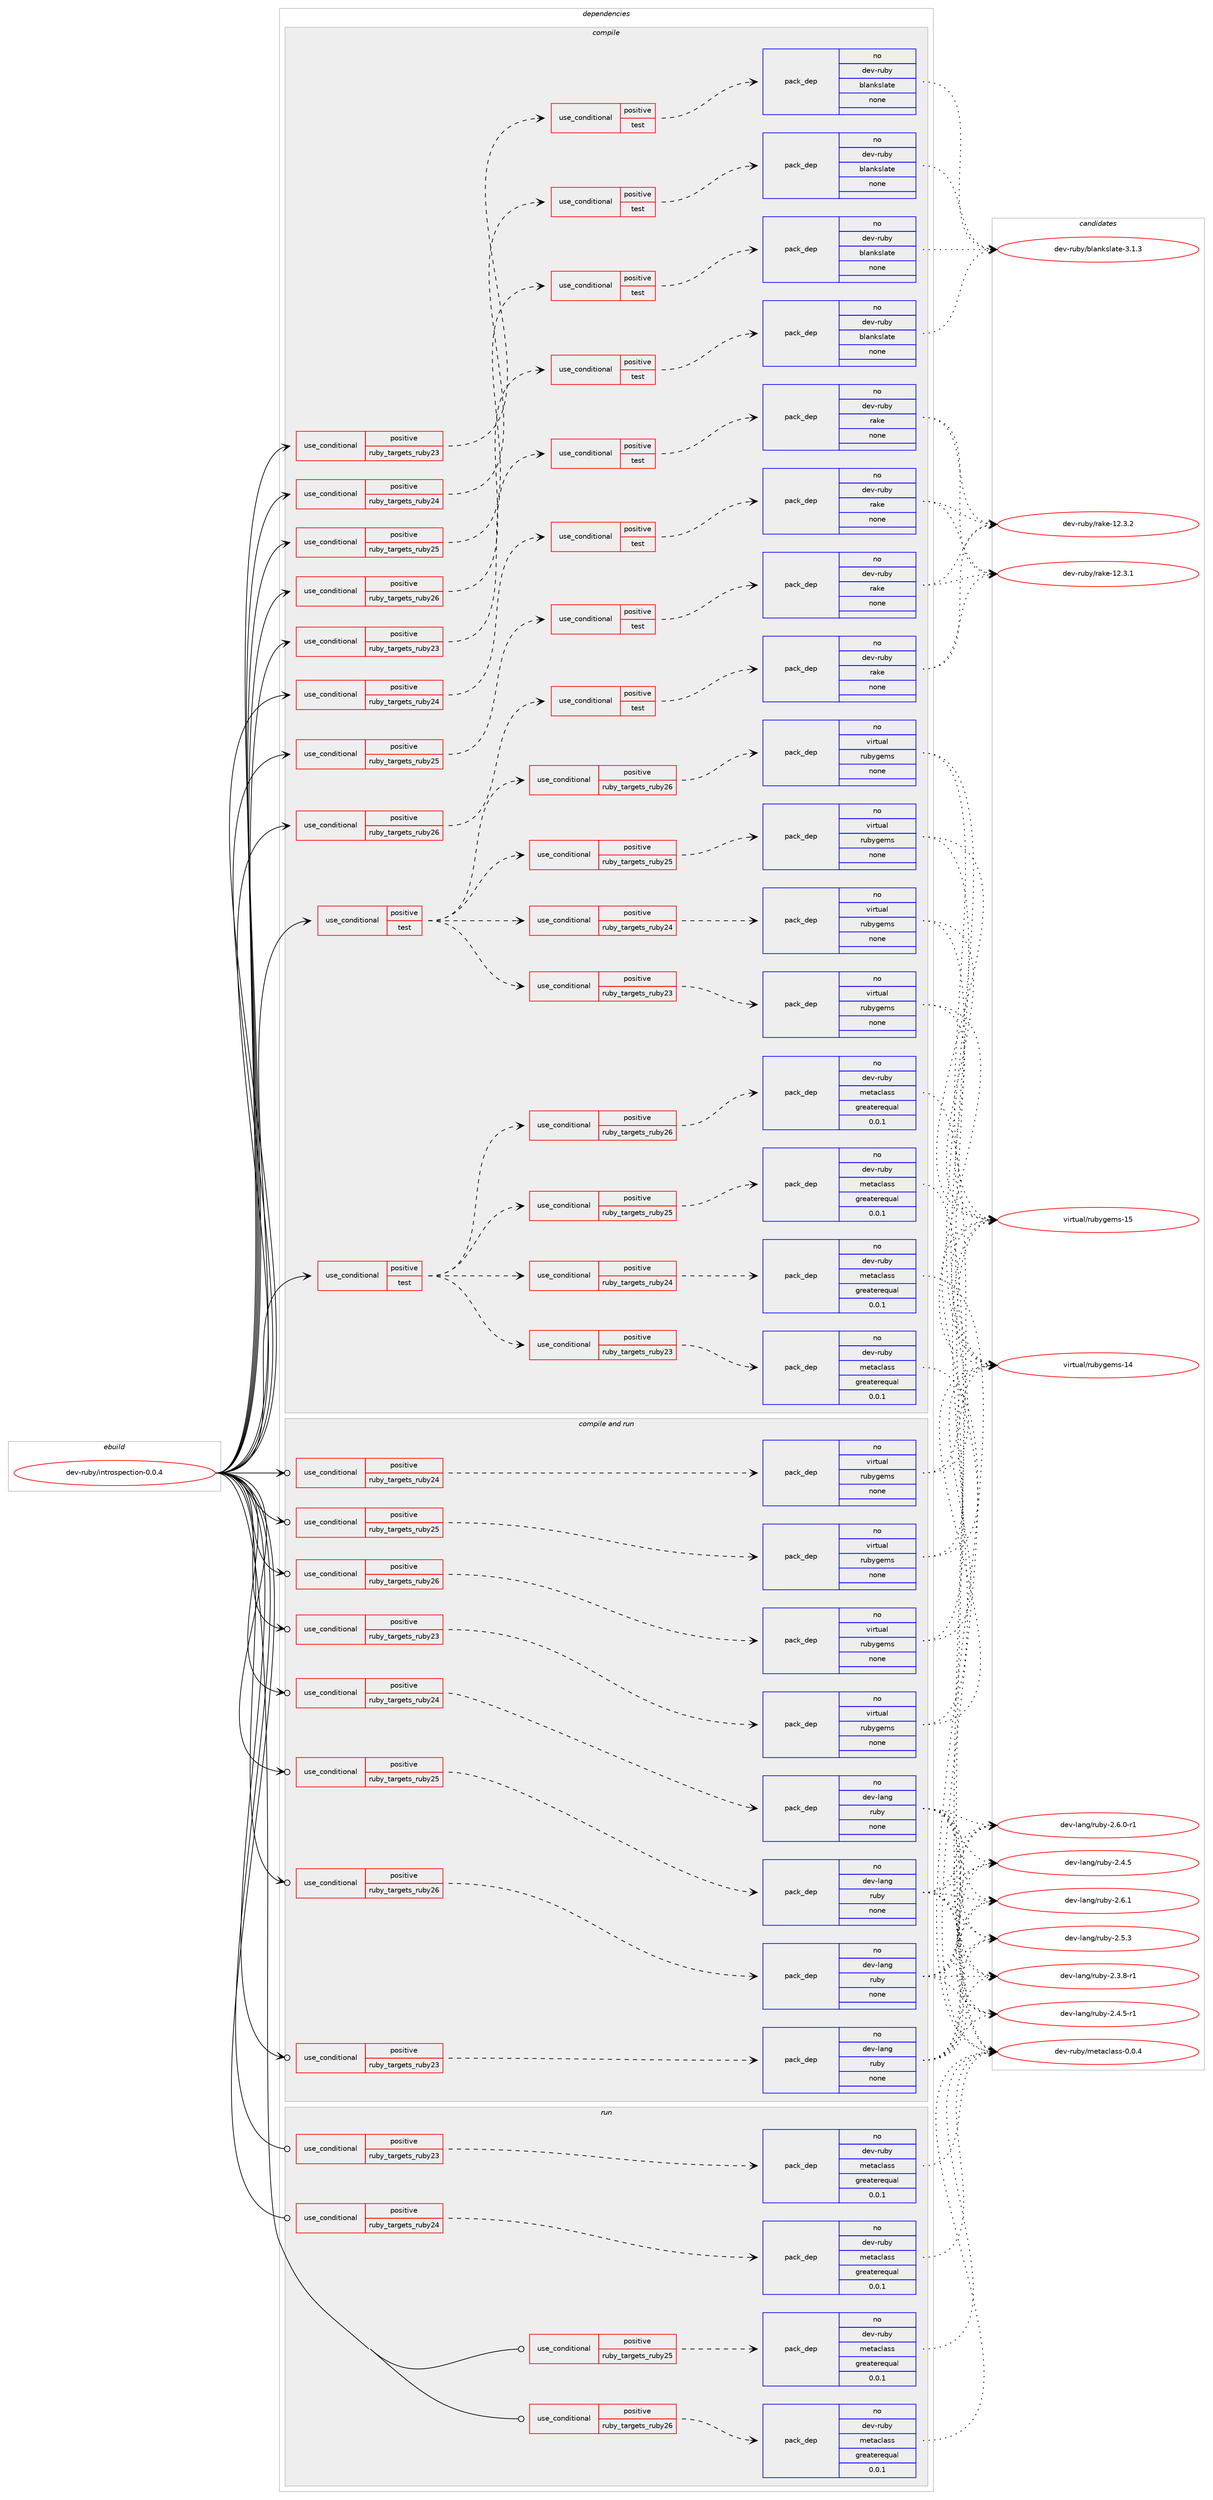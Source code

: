 digraph prolog {

# *************
# Graph options
# *************

newrank=true;
concentrate=true;
compound=true;
graph [rankdir=LR,fontname=Helvetica,fontsize=10,ranksep=1.5];#, ranksep=2.5, nodesep=0.2];
edge  [arrowhead=vee];
node  [fontname=Helvetica,fontsize=10];

# **********
# The ebuild
# **********

subgraph cluster_leftcol {
color=gray;
rank=same;
label=<<i>ebuild</i>>;
id [label="dev-ruby/introspection-0.0.4", color=red, width=4, href="../dev-ruby/introspection-0.0.4.svg"];
}

# ****************
# The dependencies
# ****************

subgraph cluster_midcol {
color=gray;
label=<<i>dependencies</i>>;
subgraph cluster_compile {
fillcolor="#eeeeee";
style=filled;
label=<<i>compile</i>>;
subgraph cond403114 {
dependency1499716 [label=<<TABLE BORDER="0" CELLBORDER="1" CELLSPACING="0" CELLPADDING="4"><TR><TD ROWSPAN="3" CELLPADDING="10">use_conditional</TD></TR><TR><TD>positive</TD></TR><TR><TD>ruby_targets_ruby23</TD></TR></TABLE>>, shape=none, color=red];
subgraph cond403115 {
dependency1499717 [label=<<TABLE BORDER="0" CELLBORDER="1" CELLSPACING="0" CELLPADDING="4"><TR><TD ROWSPAN="3" CELLPADDING="10">use_conditional</TD></TR><TR><TD>positive</TD></TR><TR><TD>test</TD></TR></TABLE>>, shape=none, color=red];
subgraph pack1073151 {
dependency1499718 [label=<<TABLE BORDER="0" CELLBORDER="1" CELLSPACING="0" CELLPADDING="4" WIDTH="220"><TR><TD ROWSPAN="6" CELLPADDING="30">pack_dep</TD></TR><TR><TD WIDTH="110">no</TD></TR><TR><TD>dev-ruby</TD></TR><TR><TD>blankslate</TD></TR><TR><TD>none</TD></TR><TR><TD></TD></TR></TABLE>>, shape=none, color=blue];
}
dependency1499717:e -> dependency1499718:w [weight=20,style="dashed",arrowhead="vee"];
}
dependency1499716:e -> dependency1499717:w [weight=20,style="dashed",arrowhead="vee"];
}
id:e -> dependency1499716:w [weight=20,style="solid",arrowhead="vee"];
subgraph cond403116 {
dependency1499719 [label=<<TABLE BORDER="0" CELLBORDER="1" CELLSPACING="0" CELLPADDING="4"><TR><TD ROWSPAN="3" CELLPADDING="10">use_conditional</TD></TR><TR><TD>positive</TD></TR><TR><TD>ruby_targets_ruby23</TD></TR></TABLE>>, shape=none, color=red];
subgraph cond403117 {
dependency1499720 [label=<<TABLE BORDER="0" CELLBORDER="1" CELLSPACING="0" CELLPADDING="4"><TR><TD ROWSPAN="3" CELLPADDING="10">use_conditional</TD></TR><TR><TD>positive</TD></TR><TR><TD>test</TD></TR></TABLE>>, shape=none, color=red];
subgraph pack1073152 {
dependency1499721 [label=<<TABLE BORDER="0" CELLBORDER="1" CELLSPACING="0" CELLPADDING="4" WIDTH="220"><TR><TD ROWSPAN="6" CELLPADDING="30">pack_dep</TD></TR><TR><TD WIDTH="110">no</TD></TR><TR><TD>dev-ruby</TD></TR><TR><TD>rake</TD></TR><TR><TD>none</TD></TR><TR><TD></TD></TR></TABLE>>, shape=none, color=blue];
}
dependency1499720:e -> dependency1499721:w [weight=20,style="dashed",arrowhead="vee"];
}
dependency1499719:e -> dependency1499720:w [weight=20,style="dashed",arrowhead="vee"];
}
id:e -> dependency1499719:w [weight=20,style="solid",arrowhead="vee"];
subgraph cond403118 {
dependency1499722 [label=<<TABLE BORDER="0" CELLBORDER="1" CELLSPACING="0" CELLPADDING="4"><TR><TD ROWSPAN="3" CELLPADDING="10">use_conditional</TD></TR><TR><TD>positive</TD></TR><TR><TD>ruby_targets_ruby24</TD></TR></TABLE>>, shape=none, color=red];
subgraph cond403119 {
dependency1499723 [label=<<TABLE BORDER="0" CELLBORDER="1" CELLSPACING="0" CELLPADDING="4"><TR><TD ROWSPAN="3" CELLPADDING="10">use_conditional</TD></TR><TR><TD>positive</TD></TR><TR><TD>test</TD></TR></TABLE>>, shape=none, color=red];
subgraph pack1073153 {
dependency1499724 [label=<<TABLE BORDER="0" CELLBORDER="1" CELLSPACING="0" CELLPADDING="4" WIDTH="220"><TR><TD ROWSPAN="6" CELLPADDING="30">pack_dep</TD></TR><TR><TD WIDTH="110">no</TD></TR><TR><TD>dev-ruby</TD></TR><TR><TD>blankslate</TD></TR><TR><TD>none</TD></TR><TR><TD></TD></TR></TABLE>>, shape=none, color=blue];
}
dependency1499723:e -> dependency1499724:w [weight=20,style="dashed",arrowhead="vee"];
}
dependency1499722:e -> dependency1499723:w [weight=20,style="dashed",arrowhead="vee"];
}
id:e -> dependency1499722:w [weight=20,style="solid",arrowhead="vee"];
subgraph cond403120 {
dependency1499725 [label=<<TABLE BORDER="0" CELLBORDER="1" CELLSPACING="0" CELLPADDING="4"><TR><TD ROWSPAN="3" CELLPADDING="10">use_conditional</TD></TR><TR><TD>positive</TD></TR><TR><TD>ruby_targets_ruby24</TD></TR></TABLE>>, shape=none, color=red];
subgraph cond403121 {
dependency1499726 [label=<<TABLE BORDER="0" CELLBORDER="1" CELLSPACING="0" CELLPADDING="4"><TR><TD ROWSPAN="3" CELLPADDING="10">use_conditional</TD></TR><TR><TD>positive</TD></TR><TR><TD>test</TD></TR></TABLE>>, shape=none, color=red];
subgraph pack1073154 {
dependency1499727 [label=<<TABLE BORDER="0" CELLBORDER="1" CELLSPACING="0" CELLPADDING="4" WIDTH="220"><TR><TD ROWSPAN="6" CELLPADDING="30">pack_dep</TD></TR><TR><TD WIDTH="110">no</TD></TR><TR><TD>dev-ruby</TD></TR><TR><TD>rake</TD></TR><TR><TD>none</TD></TR><TR><TD></TD></TR></TABLE>>, shape=none, color=blue];
}
dependency1499726:e -> dependency1499727:w [weight=20,style="dashed",arrowhead="vee"];
}
dependency1499725:e -> dependency1499726:w [weight=20,style="dashed",arrowhead="vee"];
}
id:e -> dependency1499725:w [weight=20,style="solid",arrowhead="vee"];
subgraph cond403122 {
dependency1499728 [label=<<TABLE BORDER="0" CELLBORDER="1" CELLSPACING="0" CELLPADDING="4"><TR><TD ROWSPAN="3" CELLPADDING="10">use_conditional</TD></TR><TR><TD>positive</TD></TR><TR><TD>ruby_targets_ruby25</TD></TR></TABLE>>, shape=none, color=red];
subgraph cond403123 {
dependency1499729 [label=<<TABLE BORDER="0" CELLBORDER="1" CELLSPACING="0" CELLPADDING="4"><TR><TD ROWSPAN="3" CELLPADDING="10">use_conditional</TD></TR><TR><TD>positive</TD></TR><TR><TD>test</TD></TR></TABLE>>, shape=none, color=red];
subgraph pack1073155 {
dependency1499730 [label=<<TABLE BORDER="0" CELLBORDER="1" CELLSPACING="0" CELLPADDING="4" WIDTH="220"><TR><TD ROWSPAN="6" CELLPADDING="30">pack_dep</TD></TR><TR><TD WIDTH="110">no</TD></TR><TR><TD>dev-ruby</TD></TR><TR><TD>blankslate</TD></TR><TR><TD>none</TD></TR><TR><TD></TD></TR></TABLE>>, shape=none, color=blue];
}
dependency1499729:e -> dependency1499730:w [weight=20,style="dashed",arrowhead="vee"];
}
dependency1499728:e -> dependency1499729:w [weight=20,style="dashed",arrowhead="vee"];
}
id:e -> dependency1499728:w [weight=20,style="solid",arrowhead="vee"];
subgraph cond403124 {
dependency1499731 [label=<<TABLE BORDER="0" CELLBORDER="1" CELLSPACING="0" CELLPADDING="4"><TR><TD ROWSPAN="3" CELLPADDING="10">use_conditional</TD></TR><TR><TD>positive</TD></TR><TR><TD>ruby_targets_ruby25</TD></TR></TABLE>>, shape=none, color=red];
subgraph cond403125 {
dependency1499732 [label=<<TABLE BORDER="0" CELLBORDER="1" CELLSPACING="0" CELLPADDING="4"><TR><TD ROWSPAN="3" CELLPADDING="10">use_conditional</TD></TR><TR><TD>positive</TD></TR><TR><TD>test</TD></TR></TABLE>>, shape=none, color=red];
subgraph pack1073156 {
dependency1499733 [label=<<TABLE BORDER="0" CELLBORDER="1" CELLSPACING="0" CELLPADDING="4" WIDTH="220"><TR><TD ROWSPAN="6" CELLPADDING="30">pack_dep</TD></TR><TR><TD WIDTH="110">no</TD></TR><TR><TD>dev-ruby</TD></TR><TR><TD>rake</TD></TR><TR><TD>none</TD></TR><TR><TD></TD></TR></TABLE>>, shape=none, color=blue];
}
dependency1499732:e -> dependency1499733:w [weight=20,style="dashed",arrowhead="vee"];
}
dependency1499731:e -> dependency1499732:w [weight=20,style="dashed",arrowhead="vee"];
}
id:e -> dependency1499731:w [weight=20,style="solid",arrowhead="vee"];
subgraph cond403126 {
dependency1499734 [label=<<TABLE BORDER="0" CELLBORDER="1" CELLSPACING="0" CELLPADDING="4"><TR><TD ROWSPAN="3" CELLPADDING="10">use_conditional</TD></TR><TR><TD>positive</TD></TR><TR><TD>ruby_targets_ruby26</TD></TR></TABLE>>, shape=none, color=red];
subgraph cond403127 {
dependency1499735 [label=<<TABLE BORDER="0" CELLBORDER="1" CELLSPACING="0" CELLPADDING="4"><TR><TD ROWSPAN="3" CELLPADDING="10">use_conditional</TD></TR><TR><TD>positive</TD></TR><TR><TD>test</TD></TR></TABLE>>, shape=none, color=red];
subgraph pack1073157 {
dependency1499736 [label=<<TABLE BORDER="0" CELLBORDER="1" CELLSPACING="0" CELLPADDING="4" WIDTH="220"><TR><TD ROWSPAN="6" CELLPADDING="30">pack_dep</TD></TR><TR><TD WIDTH="110">no</TD></TR><TR><TD>dev-ruby</TD></TR><TR><TD>blankslate</TD></TR><TR><TD>none</TD></TR><TR><TD></TD></TR></TABLE>>, shape=none, color=blue];
}
dependency1499735:e -> dependency1499736:w [weight=20,style="dashed",arrowhead="vee"];
}
dependency1499734:e -> dependency1499735:w [weight=20,style="dashed",arrowhead="vee"];
}
id:e -> dependency1499734:w [weight=20,style="solid",arrowhead="vee"];
subgraph cond403128 {
dependency1499737 [label=<<TABLE BORDER="0" CELLBORDER="1" CELLSPACING="0" CELLPADDING="4"><TR><TD ROWSPAN="3" CELLPADDING="10">use_conditional</TD></TR><TR><TD>positive</TD></TR><TR><TD>ruby_targets_ruby26</TD></TR></TABLE>>, shape=none, color=red];
subgraph cond403129 {
dependency1499738 [label=<<TABLE BORDER="0" CELLBORDER="1" CELLSPACING="0" CELLPADDING="4"><TR><TD ROWSPAN="3" CELLPADDING="10">use_conditional</TD></TR><TR><TD>positive</TD></TR><TR><TD>test</TD></TR></TABLE>>, shape=none, color=red];
subgraph pack1073158 {
dependency1499739 [label=<<TABLE BORDER="0" CELLBORDER="1" CELLSPACING="0" CELLPADDING="4" WIDTH="220"><TR><TD ROWSPAN="6" CELLPADDING="30">pack_dep</TD></TR><TR><TD WIDTH="110">no</TD></TR><TR><TD>dev-ruby</TD></TR><TR><TD>rake</TD></TR><TR><TD>none</TD></TR><TR><TD></TD></TR></TABLE>>, shape=none, color=blue];
}
dependency1499738:e -> dependency1499739:w [weight=20,style="dashed",arrowhead="vee"];
}
dependency1499737:e -> dependency1499738:w [weight=20,style="dashed",arrowhead="vee"];
}
id:e -> dependency1499737:w [weight=20,style="solid",arrowhead="vee"];
subgraph cond403130 {
dependency1499740 [label=<<TABLE BORDER="0" CELLBORDER="1" CELLSPACING="0" CELLPADDING="4"><TR><TD ROWSPAN="3" CELLPADDING="10">use_conditional</TD></TR><TR><TD>positive</TD></TR><TR><TD>test</TD></TR></TABLE>>, shape=none, color=red];
subgraph cond403131 {
dependency1499741 [label=<<TABLE BORDER="0" CELLBORDER="1" CELLSPACING="0" CELLPADDING="4"><TR><TD ROWSPAN="3" CELLPADDING="10">use_conditional</TD></TR><TR><TD>positive</TD></TR><TR><TD>ruby_targets_ruby23</TD></TR></TABLE>>, shape=none, color=red];
subgraph pack1073159 {
dependency1499742 [label=<<TABLE BORDER="0" CELLBORDER="1" CELLSPACING="0" CELLPADDING="4" WIDTH="220"><TR><TD ROWSPAN="6" CELLPADDING="30">pack_dep</TD></TR><TR><TD WIDTH="110">no</TD></TR><TR><TD>dev-ruby</TD></TR><TR><TD>metaclass</TD></TR><TR><TD>greaterequal</TD></TR><TR><TD>0.0.1</TD></TR></TABLE>>, shape=none, color=blue];
}
dependency1499741:e -> dependency1499742:w [weight=20,style="dashed",arrowhead="vee"];
}
dependency1499740:e -> dependency1499741:w [weight=20,style="dashed",arrowhead="vee"];
subgraph cond403132 {
dependency1499743 [label=<<TABLE BORDER="0" CELLBORDER="1" CELLSPACING="0" CELLPADDING="4"><TR><TD ROWSPAN="3" CELLPADDING="10">use_conditional</TD></TR><TR><TD>positive</TD></TR><TR><TD>ruby_targets_ruby24</TD></TR></TABLE>>, shape=none, color=red];
subgraph pack1073160 {
dependency1499744 [label=<<TABLE BORDER="0" CELLBORDER="1" CELLSPACING="0" CELLPADDING="4" WIDTH="220"><TR><TD ROWSPAN="6" CELLPADDING="30">pack_dep</TD></TR><TR><TD WIDTH="110">no</TD></TR><TR><TD>dev-ruby</TD></TR><TR><TD>metaclass</TD></TR><TR><TD>greaterequal</TD></TR><TR><TD>0.0.1</TD></TR></TABLE>>, shape=none, color=blue];
}
dependency1499743:e -> dependency1499744:w [weight=20,style="dashed",arrowhead="vee"];
}
dependency1499740:e -> dependency1499743:w [weight=20,style="dashed",arrowhead="vee"];
subgraph cond403133 {
dependency1499745 [label=<<TABLE BORDER="0" CELLBORDER="1" CELLSPACING="0" CELLPADDING="4"><TR><TD ROWSPAN="3" CELLPADDING="10">use_conditional</TD></TR><TR><TD>positive</TD></TR><TR><TD>ruby_targets_ruby25</TD></TR></TABLE>>, shape=none, color=red];
subgraph pack1073161 {
dependency1499746 [label=<<TABLE BORDER="0" CELLBORDER="1" CELLSPACING="0" CELLPADDING="4" WIDTH="220"><TR><TD ROWSPAN="6" CELLPADDING="30">pack_dep</TD></TR><TR><TD WIDTH="110">no</TD></TR><TR><TD>dev-ruby</TD></TR><TR><TD>metaclass</TD></TR><TR><TD>greaterequal</TD></TR><TR><TD>0.0.1</TD></TR></TABLE>>, shape=none, color=blue];
}
dependency1499745:e -> dependency1499746:w [weight=20,style="dashed",arrowhead="vee"];
}
dependency1499740:e -> dependency1499745:w [weight=20,style="dashed",arrowhead="vee"];
subgraph cond403134 {
dependency1499747 [label=<<TABLE BORDER="0" CELLBORDER="1" CELLSPACING="0" CELLPADDING="4"><TR><TD ROWSPAN="3" CELLPADDING="10">use_conditional</TD></TR><TR><TD>positive</TD></TR><TR><TD>ruby_targets_ruby26</TD></TR></TABLE>>, shape=none, color=red];
subgraph pack1073162 {
dependency1499748 [label=<<TABLE BORDER="0" CELLBORDER="1" CELLSPACING="0" CELLPADDING="4" WIDTH="220"><TR><TD ROWSPAN="6" CELLPADDING="30">pack_dep</TD></TR><TR><TD WIDTH="110">no</TD></TR><TR><TD>dev-ruby</TD></TR><TR><TD>metaclass</TD></TR><TR><TD>greaterequal</TD></TR><TR><TD>0.0.1</TD></TR></TABLE>>, shape=none, color=blue];
}
dependency1499747:e -> dependency1499748:w [weight=20,style="dashed",arrowhead="vee"];
}
dependency1499740:e -> dependency1499747:w [weight=20,style="dashed",arrowhead="vee"];
}
id:e -> dependency1499740:w [weight=20,style="solid",arrowhead="vee"];
subgraph cond403135 {
dependency1499749 [label=<<TABLE BORDER="0" CELLBORDER="1" CELLSPACING="0" CELLPADDING="4"><TR><TD ROWSPAN="3" CELLPADDING="10">use_conditional</TD></TR><TR><TD>positive</TD></TR><TR><TD>test</TD></TR></TABLE>>, shape=none, color=red];
subgraph cond403136 {
dependency1499750 [label=<<TABLE BORDER="0" CELLBORDER="1" CELLSPACING="0" CELLPADDING="4"><TR><TD ROWSPAN="3" CELLPADDING="10">use_conditional</TD></TR><TR><TD>positive</TD></TR><TR><TD>ruby_targets_ruby23</TD></TR></TABLE>>, shape=none, color=red];
subgraph pack1073163 {
dependency1499751 [label=<<TABLE BORDER="0" CELLBORDER="1" CELLSPACING="0" CELLPADDING="4" WIDTH="220"><TR><TD ROWSPAN="6" CELLPADDING="30">pack_dep</TD></TR><TR><TD WIDTH="110">no</TD></TR><TR><TD>virtual</TD></TR><TR><TD>rubygems</TD></TR><TR><TD>none</TD></TR><TR><TD></TD></TR></TABLE>>, shape=none, color=blue];
}
dependency1499750:e -> dependency1499751:w [weight=20,style="dashed",arrowhead="vee"];
}
dependency1499749:e -> dependency1499750:w [weight=20,style="dashed",arrowhead="vee"];
subgraph cond403137 {
dependency1499752 [label=<<TABLE BORDER="0" CELLBORDER="1" CELLSPACING="0" CELLPADDING="4"><TR><TD ROWSPAN="3" CELLPADDING="10">use_conditional</TD></TR><TR><TD>positive</TD></TR><TR><TD>ruby_targets_ruby24</TD></TR></TABLE>>, shape=none, color=red];
subgraph pack1073164 {
dependency1499753 [label=<<TABLE BORDER="0" CELLBORDER="1" CELLSPACING="0" CELLPADDING="4" WIDTH="220"><TR><TD ROWSPAN="6" CELLPADDING="30">pack_dep</TD></TR><TR><TD WIDTH="110">no</TD></TR><TR><TD>virtual</TD></TR><TR><TD>rubygems</TD></TR><TR><TD>none</TD></TR><TR><TD></TD></TR></TABLE>>, shape=none, color=blue];
}
dependency1499752:e -> dependency1499753:w [weight=20,style="dashed",arrowhead="vee"];
}
dependency1499749:e -> dependency1499752:w [weight=20,style="dashed",arrowhead="vee"];
subgraph cond403138 {
dependency1499754 [label=<<TABLE BORDER="0" CELLBORDER="1" CELLSPACING="0" CELLPADDING="4"><TR><TD ROWSPAN="3" CELLPADDING="10">use_conditional</TD></TR><TR><TD>positive</TD></TR><TR><TD>ruby_targets_ruby25</TD></TR></TABLE>>, shape=none, color=red];
subgraph pack1073165 {
dependency1499755 [label=<<TABLE BORDER="0" CELLBORDER="1" CELLSPACING="0" CELLPADDING="4" WIDTH="220"><TR><TD ROWSPAN="6" CELLPADDING="30">pack_dep</TD></TR><TR><TD WIDTH="110">no</TD></TR><TR><TD>virtual</TD></TR><TR><TD>rubygems</TD></TR><TR><TD>none</TD></TR><TR><TD></TD></TR></TABLE>>, shape=none, color=blue];
}
dependency1499754:e -> dependency1499755:w [weight=20,style="dashed",arrowhead="vee"];
}
dependency1499749:e -> dependency1499754:w [weight=20,style="dashed",arrowhead="vee"];
subgraph cond403139 {
dependency1499756 [label=<<TABLE BORDER="0" CELLBORDER="1" CELLSPACING="0" CELLPADDING="4"><TR><TD ROWSPAN="3" CELLPADDING="10">use_conditional</TD></TR><TR><TD>positive</TD></TR><TR><TD>ruby_targets_ruby26</TD></TR></TABLE>>, shape=none, color=red];
subgraph pack1073166 {
dependency1499757 [label=<<TABLE BORDER="0" CELLBORDER="1" CELLSPACING="0" CELLPADDING="4" WIDTH="220"><TR><TD ROWSPAN="6" CELLPADDING="30">pack_dep</TD></TR><TR><TD WIDTH="110">no</TD></TR><TR><TD>virtual</TD></TR><TR><TD>rubygems</TD></TR><TR><TD>none</TD></TR><TR><TD></TD></TR></TABLE>>, shape=none, color=blue];
}
dependency1499756:e -> dependency1499757:w [weight=20,style="dashed",arrowhead="vee"];
}
dependency1499749:e -> dependency1499756:w [weight=20,style="dashed",arrowhead="vee"];
}
id:e -> dependency1499749:w [weight=20,style="solid",arrowhead="vee"];
}
subgraph cluster_compileandrun {
fillcolor="#eeeeee";
style=filled;
label=<<i>compile and run</i>>;
subgraph cond403140 {
dependency1499758 [label=<<TABLE BORDER="0" CELLBORDER="1" CELLSPACING="0" CELLPADDING="4"><TR><TD ROWSPAN="3" CELLPADDING="10">use_conditional</TD></TR><TR><TD>positive</TD></TR><TR><TD>ruby_targets_ruby23</TD></TR></TABLE>>, shape=none, color=red];
subgraph pack1073167 {
dependency1499759 [label=<<TABLE BORDER="0" CELLBORDER="1" CELLSPACING="0" CELLPADDING="4" WIDTH="220"><TR><TD ROWSPAN="6" CELLPADDING="30">pack_dep</TD></TR><TR><TD WIDTH="110">no</TD></TR><TR><TD>dev-lang</TD></TR><TR><TD>ruby</TD></TR><TR><TD>none</TD></TR><TR><TD></TD></TR></TABLE>>, shape=none, color=blue];
}
dependency1499758:e -> dependency1499759:w [weight=20,style="dashed",arrowhead="vee"];
}
id:e -> dependency1499758:w [weight=20,style="solid",arrowhead="odotvee"];
subgraph cond403141 {
dependency1499760 [label=<<TABLE BORDER="0" CELLBORDER="1" CELLSPACING="0" CELLPADDING="4"><TR><TD ROWSPAN="3" CELLPADDING="10">use_conditional</TD></TR><TR><TD>positive</TD></TR><TR><TD>ruby_targets_ruby23</TD></TR></TABLE>>, shape=none, color=red];
subgraph pack1073168 {
dependency1499761 [label=<<TABLE BORDER="0" CELLBORDER="1" CELLSPACING="0" CELLPADDING="4" WIDTH="220"><TR><TD ROWSPAN="6" CELLPADDING="30">pack_dep</TD></TR><TR><TD WIDTH="110">no</TD></TR><TR><TD>virtual</TD></TR><TR><TD>rubygems</TD></TR><TR><TD>none</TD></TR><TR><TD></TD></TR></TABLE>>, shape=none, color=blue];
}
dependency1499760:e -> dependency1499761:w [weight=20,style="dashed",arrowhead="vee"];
}
id:e -> dependency1499760:w [weight=20,style="solid",arrowhead="odotvee"];
subgraph cond403142 {
dependency1499762 [label=<<TABLE BORDER="0" CELLBORDER="1" CELLSPACING="0" CELLPADDING="4"><TR><TD ROWSPAN="3" CELLPADDING="10">use_conditional</TD></TR><TR><TD>positive</TD></TR><TR><TD>ruby_targets_ruby24</TD></TR></TABLE>>, shape=none, color=red];
subgraph pack1073169 {
dependency1499763 [label=<<TABLE BORDER="0" CELLBORDER="1" CELLSPACING="0" CELLPADDING="4" WIDTH="220"><TR><TD ROWSPAN="6" CELLPADDING="30">pack_dep</TD></TR><TR><TD WIDTH="110">no</TD></TR><TR><TD>dev-lang</TD></TR><TR><TD>ruby</TD></TR><TR><TD>none</TD></TR><TR><TD></TD></TR></TABLE>>, shape=none, color=blue];
}
dependency1499762:e -> dependency1499763:w [weight=20,style="dashed",arrowhead="vee"];
}
id:e -> dependency1499762:w [weight=20,style="solid",arrowhead="odotvee"];
subgraph cond403143 {
dependency1499764 [label=<<TABLE BORDER="0" CELLBORDER="1" CELLSPACING="0" CELLPADDING="4"><TR><TD ROWSPAN="3" CELLPADDING="10">use_conditional</TD></TR><TR><TD>positive</TD></TR><TR><TD>ruby_targets_ruby24</TD></TR></TABLE>>, shape=none, color=red];
subgraph pack1073170 {
dependency1499765 [label=<<TABLE BORDER="0" CELLBORDER="1" CELLSPACING="0" CELLPADDING="4" WIDTH="220"><TR><TD ROWSPAN="6" CELLPADDING="30">pack_dep</TD></TR><TR><TD WIDTH="110">no</TD></TR><TR><TD>virtual</TD></TR><TR><TD>rubygems</TD></TR><TR><TD>none</TD></TR><TR><TD></TD></TR></TABLE>>, shape=none, color=blue];
}
dependency1499764:e -> dependency1499765:w [weight=20,style="dashed",arrowhead="vee"];
}
id:e -> dependency1499764:w [weight=20,style="solid",arrowhead="odotvee"];
subgraph cond403144 {
dependency1499766 [label=<<TABLE BORDER="0" CELLBORDER="1" CELLSPACING="0" CELLPADDING="4"><TR><TD ROWSPAN="3" CELLPADDING="10">use_conditional</TD></TR><TR><TD>positive</TD></TR><TR><TD>ruby_targets_ruby25</TD></TR></TABLE>>, shape=none, color=red];
subgraph pack1073171 {
dependency1499767 [label=<<TABLE BORDER="0" CELLBORDER="1" CELLSPACING="0" CELLPADDING="4" WIDTH="220"><TR><TD ROWSPAN="6" CELLPADDING="30">pack_dep</TD></TR><TR><TD WIDTH="110">no</TD></TR><TR><TD>dev-lang</TD></TR><TR><TD>ruby</TD></TR><TR><TD>none</TD></TR><TR><TD></TD></TR></TABLE>>, shape=none, color=blue];
}
dependency1499766:e -> dependency1499767:w [weight=20,style="dashed",arrowhead="vee"];
}
id:e -> dependency1499766:w [weight=20,style="solid",arrowhead="odotvee"];
subgraph cond403145 {
dependency1499768 [label=<<TABLE BORDER="0" CELLBORDER="1" CELLSPACING="0" CELLPADDING="4"><TR><TD ROWSPAN="3" CELLPADDING="10">use_conditional</TD></TR><TR><TD>positive</TD></TR><TR><TD>ruby_targets_ruby25</TD></TR></TABLE>>, shape=none, color=red];
subgraph pack1073172 {
dependency1499769 [label=<<TABLE BORDER="0" CELLBORDER="1" CELLSPACING="0" CELLPADDING="4" WIDTH="220"><TR><TD ROWSPAN="6" CELLPADDING="30">pack_dep</TD></TR><TR><TD WIDTH="110">no</TD></TR><TR><TD>virtual</TD></TR><TR><TD>rubygems</TD></TR><TR><TD>none</TD></TR><TR><TD></TD></TR></TABLE>>, shape=none, color=blue];
}
dependency1499768:e -> dependency1499769:w [weight=20,style="dashed",arrowhead="vee"];
}
id:e -> dependency1499768:w [weight=20,style="solid",arrowhead="odotvee"];
subgraph cond403146 {
dependency1499770 [label=<<TABLE BORDER="0" CELLBORDER="1" CELLSPACING="0" CELLPADDING="4"><TR><TD ROWSPAN="3" CELLPADDING="10">use_conditional</TD></TR><TR><TD>positive</TD></TR><TR><TD>ruby_targets_ruby26</TD></TR></TABLE>>, shape=none, color=red];
subgraph pack1073173 {
dependency1499771 [label=<<TABLE BORDER="0" CELLBORDER="1" CELLSPACING="0" CELLPADDING="4" WIDTH="220"><TR><TD ROWSPAN="6" CELLPADDING="30">pack_dep</TD></TR><TR><TD WIDTH="110">no</TD></TR><TR><TD>dev-lang</TD></TR><TR><TD>ruby</TD></TR><TR><TD>none</TD></TR><TR><TD></TD></TR></TABLE>>, shape=none, color=blue];
}
dependency1499770:e -> dependency1499771:w [weight=20,style="dashed",arrowhead="vee"];
}
id:e -> dependency1499770:w [weight=20,style="solid",arrowhead="odotvee"];
subgraph cond403147 {
dependency1499772 [label=<<TABLE BORDER="0" CELLBORDER="1" CELLSPACING="0" CELLPADDING="4"><TR><TD ROWSPAN="3" CELLPADDING="10">use_conditional</TD></TR><TR><TD>positive</TD></TR><TR><TD>ruby_targets_ruby26</TD></TR></TABLE>>, shape=none, color=red];
subgraph pack1073174 {
dependency1499773 [label=<<TABLE BORDER="0" CELLBORDER="1" CELLSPACING="0" CELLPADDING="4" WIDTH="220"><TR><TD ROWSPAN="6" CELLPADDING="30">pack_dep</TD></TR><TR><TD WIDTH="110">no</TD></TR><TR><TD>virtual</TD></TR><TR><TD>rubygems</TD></TR><TR><TD>none</TD></TR><TR><TD></TD></TR></TABLE>>, shape=none, color=blue];
}
dependency1499772:e -> dependency1499773:w [weight=20,style="dashed",arrowhead="vee"];
}
id:e -> dependency1499772:w [weight=20,style="solid",arrowhead="odotvee"];
}
subgraph cluster_run {
fillcolor="#eeeeee";
style=filled;
label=<<i>run</i>>;
subgraph cond403148 {
dependency1499774 [label=<<TABLE BORDER="0" CELLBORDER="1" CELLSPACING="0" CELLPADDING="4"><TR><TD ROWSPAN="3" CELLPADDING="10">use_conditional</TD></TR><TR><TD>positive</TD></TR><TR><TD>ruby_targets_ruby23</TD></TR></TABLE>>, shape=none, color=red];
subgraph pack1073175 {
dependency1499775 [label=<<TABLE BORDER="0" CELLBORDER="1" CELLSPACING="0" CELLPADDING="4" WIDTH="220"><TR><TD ROWSPAN="6" CELLPADDING="30">pack_dep</TD></TR><TR><TD WIDTH="110">no</TD></TR><TR><TD>dev-ruby</TD></TR><TR><TD>metaclass</TD></TR><TR><TD>greaterequal</TD></TR><TR><TD>0.0.1</TD></TR></TABLE>>, shape=none, color=blue];
}
dependency1499774:e -> dependency1499775:w [weight=20,style="dashed",arrowhead="vee"];
}
id:e -> dependency1499774:w [weight=20,style="solid",arrowhead="odot"];
subgraph cond403149 {
dependency1499776 [label=<<TABLE BORDER="0" CELLBORDER="1" CELLSPACING="0" CELLPADDING="4"><TR><TD ROWSPAN="3" CELLPADDING="10">use_conditional</TD></TR><TR><TD>positive</TD></TR><TR><TD>ruby_targets_ruby24</TD></TR></TABLE>>, shape=none, color=red];
subgraph pack1073176 {
dependency1499777 [label=<<TABLE BORDER="0" CELLBORDER="1" CELLSPACING="0" CELLPADDING="4" WIDTH="220"><TR><TD ROWSPAN="6" CELLPADDING="30">pack_dep</TD></TR><TR><TD WIDTH="110">no</TD></TR><TR><TD>dev-ruby</TD></TR><TR><TD>metaclass</TD></TR><TR><TD>greaterequal</TD></TR><TR><TD>0.0.1</TD></TR></TABLE>>, shape=none, color=blue];
}
dependency1499776:e -> dependency1499777:w [weight=20,style="dashed",arrowhead="vee"];
}
id:e -> dependency1499776:w [weight=20,style="solid",arrowhead="odot"];
subgraph cond403150 {
dependency1499778 [label=<<TABLE BORDER="0" CELLBORDER="1" CELLSPACING="0" CELLPADDING="4"><TR><TD ROWSPAN="3" CELLPADDING="10">use_conditional</TD></TR><TR><TD>positive</TD></TR><TR><TD>ruby_targets_ruby25</TD></TR></TABLE>>, shape=none, color=red];
subgraph pack1073177 {
dependency1499779 [label=<<TABLE BORDER="0" CELLBORDER="1" CELLSPACING="0" CELLPADDING="4" WIDTH="220"><TR><TD ROWSPAN="6" CELLPADDING="30">pack_dep</TD></TR><TR><TD WIDTH="110">no</TD></TR><TR><TD>dev-ruby</TD></TR><TR><TD>metaclass</TD></TR><TR><TD>greaterequal</TD></TR><TR><TD>0.0.1</TD></TR></TABLE>>, shape=none, color=blue];
}
dependency1499778:e -> dependency1499779:w [weight=20,style="dashed",arrowhead="vee"];
}
id:e -> dependency1499778:w [weight=20,style="solid",arrowhead="odot"];
subgraph cond403151 {
dependency1499780 [label=<<TABLE BORDER="0" CELLBORDER="1" CELLSPACING="0" CELLPADDING="4"><TR><TD ROWSPAN="3" CELLPADDING="10">use_conditional</TD></TR><TR><TD>positive</TD></TR><TR><TD>ruby_targets_ruby26</TD></TR></TABLE>>, shape=none, color=red];
subgraph pack1073178 {
dependency1499781 [label=<<TABLE BORDER="0" CELLBORDER="1" CELLSPACING="0" CELLPADDING="4" WIDTH="220"><TR><TD ROWSPAN="6" CELLPADDING="30">pack_dep</TD></TR><TR><TD WIDTH="110">no</TD></TR><TR><TD>dev-ruby</TD></TR><TR><TD>metaclass</TD></TR><TR><TD>greaterequal</TD></TR><TR><TD>0.0.1</TD></TR></TABLE>>, shape=none, color=blue];
}
dependency1499780:e -> dependency1499781:w [weight=20,style="dashed",arrowhead="vee"];
}
id:e -> dependency1499780:w [weight=20,style="solid",arrowhead="odot"];
}
}

# **************
# The candidates
# **************

subgraph cluster_choices {
rank=same;
color=gray;
label=<<i>candidates</i>>;

subgraph choice1073151 {
color=black;
nodesep=1;
choice100101118451141179812147981089711010711510897116101455146494651 [label="dev-ruby/blankslate-3.1.3", color=red, width=4,href="../dev-ruby/blankslate-3.1.3.svg"];
dependency1499718:e -> choice100101118451141179812147981089711010711510897116101455146494651:w [style=dotted,weight="100"];
}
subgraph choice1073152 {
color=black;
nodesep=1;
choice1001011184511411798121471149710710145495046514649 [label="dev-ruby/rake-12.3.1", color=red, width=4,href="../dev-ruby/rake-12.3.1.svg"];
choice1001011184511411798121471149710710145495046514650 [label="dev-ruby/rake-12.3.2", color=red, width=4,href="../dev-ruby/rake-12.3.2.svg"];
dependency1499721:e -> choice1001011184511411798121471149710710145495046514649:w [style=dotted,weight="100"];
dependency1499721:e -> choice1001011184511411798121471149710710145495046514650:w [style=dotted,weight="100"];
}
subgraph choice1073153 {
color=black;
nodesep=1;
choice100101118451141179812147981089711010711510897116101455146494651 [label="dev-ruby/blankslate-3.1.3", color=red, width=4,href="../dev-ruby/blankslate-3.1.3.svg"];
dependency1499724:e -> choice100101118451141179812147981089711010711510897116101455146494651:w [style=dotted,weight="100"];
}
subgraph choice1073154 {
color=black;
nodesep=1;
choice1001011184511411798121471149710710145495046514649 [label="dev-ruby/rake-12.3.1", color=red, width=4,href="../dev-ruby/rake-12.3.1.svg"];
choice1001011184511411798121471149710710145495046514650 [label="dev-ruby/rake-12.3.2", color=red, width=4,href="../dev-ruby/rake-12.3.2.svg"];
dependency1499727:e -> choice1001011184511411798121471149710710145495046514649:w [style=dotted,weight="100"];
dependency1499727:e -> choice1001011184511411798121471149710710145495046514650:w [style=dotted,weight="100"];
}
subgraph choice1073155 {
color=black;
nodesep=1;
choice100101118451141179812147981089711010711510897116101455146494651 [label="dev-ruby/blankslate-3.1.3", color=red, width=4,href="../dev-ruby/blankslate-3.1.3.svg"];
dependency1499730:e -> choice100101118451141179812147981089711010711510897116101455146494651:w [style=dotted,weight="100"];
}
subgraph choice1073156 {
color=black;
nodesep=1;
choice1001011184511411798121471149710710145495046514649 [label="dev-ruby/rake-12.3.1", color=red, width=4,href="../dev-ruby/rake-12.3.1.svg"];
choice1001011184511411798121471149710710145495046514650 [label="dev-ruby/rake-12.3.2", color=red, width=4,href="../dev-ruby/rake-12.3.2.svg"];
dependency1499733:e -> choice1001011184511411798121471149710710145495046514649:w [style=dotted,weight="100"];
dependency1499733:e -> choice1001011184511411798121471149710710145495046514650:w [style=dotted,weight="100"];
}
subgraph choice1073157 {
color=black;
nodesep=1;
choice100101118451141179812147981089711010711510897116101455146494651 [label="dev-ruby/blankslate-3.1.3", color=red, width=4,href="../dev-ruby/blankslate-3.1.3.svg"];
dependency1499736:e -> choice100101118451141179812147981089711010711510897116101455146494651:w [style=dotted,weight="100"];
}
subgraph choice1073158 {
color=black;
nodesep=1;
choice1001011184511411798121471149710710145495046514649 [label="dev-ruby/rake-12.3.1", color=red, width=4,href="../dev-ruby/rake-12.3.1.svg"];
choice1001011184511411798121471149710710145495046514650 [label="dev-ruby/rake-12.3.2", color=red, width=4,href="../dev-ruby/rake-12.3.2.svg"];
dependency1499739:e -> choice1001011184511411798121471149710710145495046514649:w [style=dotted,weight="100"];
dependency1499739:e -> choice1001011184511411798121471149710710145495046514650:w [style=dotted,weight="100"];
}
subgraph choice1073159 {
color=black;
nodesep=1;
choice100101118451141179812147109101116979910897115115454846484652 [label="dev-ruby/metaclass-0.0.4", color=red, width=4,href="../dev-ruby/metaclass-0.0.4.svg"];
dependency1499742:e -> choice100101118451141179812147109101116979910897115115454846484652:w [style=dotted,weight="100"];
}
subgraph choice1073160 {
color=black;
nodesep=1;
choice100101118451141179812147109101116979910897115115454846484652 [label="dev-ruby/metaclass-0.0.4", color=red, width=4,href="../dev-ruby/metaclass-0.0.4.svg"];
dependency1499744:e -> choice100101118451141179812147109101116979910897115115454846484652:w [style=dotted,weight="100"];
}
subgraph choice1073161 {
color=black;
nodesep=1;
choice100101118451141179812147109101116979910897115115454846484652 [label="dev-ruby/metaclass-0.0.4", color=red, width=4,href="../dev-ruby/metaclass-0.0.4.svg"];
dependency1499746:e -> choice100101118451141179812147109101116979910897115115454846484652:w [style=dotted,weight="100"];
}
subgraph choice1073162 {
color=black;
nodesep=1;
choice100101118451141179812147109101116979910897115115454846484652 [label="dev-ruby/metaclass-0.0.4", color=red, width=4,href="../dev-ruby/metaclass-0.0.4.svg"];
dependency1499748:e -> choice100101118451141179812147109101116979910897115115454846484652:w [style=dotted,weight="100"];
}
subgraph choice1073163 {
color=black;
nodesep=1;
choice118105114116117971084711411798121103101109115454952 [label="virtual/rubygems-14", color=red, width=4,href="../virtual/rubygems-14.svg"];
choice118105114116117971084711411798121103101109115454953 [label="virtual/rubygems-15", color=red, width=4,href="../virtual/rubygems-15.svg"];
dependency1499751:e -> choice118105114116117971084711411798121103101109115454952:w [style=dotted,weight="100"];
dependency1499751:e -> choice118105114116117971084711411798121103101109115454953:w [style=dotted,weight="100"];
}
subgraph choice1073164 {
color=black;
nodesep=1;
choice118105114116117971084711411798121103101109115454952 [label="virtual/rubygems-14", color=red, width=4,href="../virtual/rubygems-14.svg"];
choice118105114116117971084711411798121103101109115454953 [label="virtual/rubygems-15", color=red, width=4,href="../virtual/rubygems-15.svg"];
dependency1499753:e -> choice118105114116117971084711411798121103101109115454952:w [style=dotted,weight="100"];
dependency1499753:e -> choice118105114116117971084711411798121103101109115454953:w [style=dotted,weight="100"];
}
subgraph choice1073165 {
color=black;
nodesep=1;
choice118105114116117971084711411798121103101109115454952 [label="virtual/rubygems-14", color=red, width=4,href="../virtual/rubygems-14.svg"];
choice118105114116117971084711411798121103101109115454953 [label="virtual/rubygems-15", color=red, width=4,href="../virtual/rubygems-15.svg"];
dependency1499755:e -> choice118105114116117971084711411798121103101109115454952:w [style=dotted,weight="100"];
dependency1499755:e -> choice118105114116117971084711411798121103101109115454953:w [style=dotted,weight="100"];
}
subgraph choice1073166 {
color=black;
nodesep=1;
choice118105114116117971084711411798121103101109115454952 [label="virtual/rubygems-14", color=red, width=4,href="../virtual/rubygems-14.svg"];
choice118105114116117971084711411798121103101109115454953 [label="virtual/rubygems-15", color=red, width=4,href="../virtual/rubygems-15.svg"];
dependency1499757:e -> choice118105114116117971084711411798121103101109115454952:w [style=dotted,weight="100"];
dependency1499757:e -> choice118105114116117971084711411798121103101109115454953:w [style=dotted,weight="100"];
}
subgraph choice1073167 {
color=black;
nodesep=1;
choice100101118451089711010347114117981214550465146564511449 [label="dev-lang/ruby-2.3.8-r1", color=red, width=4,href="../dev-lang/ruby-2.3.8-r1.svg"];
choice10010111845108971101034711411798121455046524653 [label="dev-lang/ruby-2.4.5", color=red, width=4,href="../dev-lang/ruby-2.4.5.svg"];
choice100101118451089711010347114117981214550465246534511449 [label="dev-lang/ruby-2.4.5-r1", color=red, width=4,href="../dev-lang/ruby-2.4.5-r1.svg"];
choice10010111845108971101034711411798121455046534651 [label="dev-lang/ruby-2.5.3", color=red, width=4,href="../dev-lang/ruby-2.5.3.svg"];
choice100101118451089711010347114117981214550465446484511449 [label="dev-lang/ruby-2.6.0-r1", color=red, width=4,href="../dev-lang/ruby-2.6.0-r1.svg"];
choice10010111845108971101034711411798121455046544649 [label="dev-lang/ruby-2.6.1", color=red, width=4,href="../dev-lang/ruby-2.6.1.svg"];
dependency1499759:e -> choice100101118451089711010347114117981214550465146564511449:w [style=dotted,weight="100"];
dependency1499759:e -> choice10010111845108971101034711411798121455046524653:w [style=dotted,weight="100"];
dependency1499759:e -> choice100101118451089711010347114117981214550465246534511449:w [style=dotted,weight="100"];
dependency1499759:e -> choice10010111845108971101034711411798121455046534651:w [style=dotted,weight="100"];
dependency1499759:e -> choice100101118451089711010347114117981214550465446484511449:w [style=dotted,weight="100"];
dependency1499759:e -> choice10010111845108971101034711411798121455046544649:w [style=dotted,weight="100"];
}
subgraph choice1073168 {
color=black;
nodesep=1;
choice118105114116117971084711411798121103101109115454952 [label="virtual/rubygems-14", color=red, width=4,href="../virtual/rubygems-14.svg"];
choice118105114116117971084711411798121103101109115454953 [label="virtual/rubygems-15", color=red, width=4,href="../virtual/rubygems-15.svg"];
dependency1499761:e -> choice118105114116117971084711411798121103101109115454952:w [style=dotted,weight="100"];
dependency1499761:e -> choice118105114116117971084711411798121103101109115454953:w [style=dotted,weight="100"];
}
subgraph choice1073169 {
color=black;
nodesep=1;
choice100101118451089711010347114117981214550465146564511449 [label="dev-lang/ruby-2.3.8-r1", color=red, width=4,href="../dev-lang/ruby-2.3.8-r1.svg"];
choice10010111845108971101034711411798121455046524653 [label="dev-lang/ruby-2.4.5", color=red, width=4,href="../dev-lang/ruby-2.4.5.svg"];
choice100101118451089711010347114117981214550465246534511449 [label="dev-lang/ruby-2.4.5-r1", color=red, width=4,href="../dev-lang/ruby-2.4.5-r1.svg"];
choice10010111845108971101034711411798121455046534651 [label="dev-lang/ruby-2.5.3", color=red, width=4,href="../dev-lang/ruby-2.5.3.svg"];
choice100101118451089711010347114117981214550465446484511449 [label="dev-lang/ruby-2.6.0-r1", color=red, width=4,href="../dev-lang/ruby-2.6.0-r1.svg"];
choice10010111845108971101034711411798121455046544649 [label="dev-lang/ruby-2.6.1", color=red, width=4,href="../dev-lang/ruby-2.6.1.svg"];
dependency1499763:e -> choice100101118451089711010347114117981214550465146564511449:w [style=dotted,weight="100"];
dependency1499763:e -> choice10010111845108971101034711411798121455046524653:w [style=dotted,weight="100"];
dependency1499763:e -> choice100101118451089711010347114117981214550465246534511449:w [style=dotted,weight="100"];
dependency1499763:e -> choice10010111845108971101034711411798121455046534651:w [style=dotted,weight="100"];
dependency1499763:e -> choice100101118451089711010347114117981214550465446484511449:w [style=dotted,weight="100"];
dependency1499763:e -> choice10010111845108971101034711411798121455046544649:w [style=dotted,weight="100"];
}
subgraph choice1073170 {
color=black;
nodesep=1;
choice118105114116117971084711411798121103101109115454952 [label="virtual/rubygems-14", color=red, width=4,href="../virtual/rubygems-14.svg"];
choice118105114116117971084711411798121103101109115454953 [label="virtual/rubygems-15", color=red, width=4,href="../virtual/rubygems-15.svg"];
dependency1499765:e -> choice118105114116117971084711411798121103101109115454952:w [style=dotted,weight="100"];
dependency1499765:e -> choice118105114116117971084711411798121103101109115454953:w [style=dotted,weight="100"];
}
subgraph choice1073171 {
color=black;
nodesep=1;
choice100101118451089711010347114117981214550465146564511449 [label="dev-lang/ruby-2.3.8-r1", color=red, width=4,href="../dev-lang/ruby-2.3.8-r1.svg"];
choice10010111845108971101034711411798121455046524653 [label="dev-lang/ruby-2.4.5", color=red, width=4,href="../dev-lang/ruby-2.4.5.svg"];
choice100101118451089711010347114117981214550465246534511449 [label="dev-lang/ruby-2.4.5-r1", color=red, width=4,href="../dev-lang/ruby-2.4.5-r1.svg"];
choice10010111845108971101034711411798121455046534651 [label="dev-lang/ruby-2.5.3", color=red, width=4,href="../dev-lang/ruby-2.5.3.svg"];
choice100101118451089711010347114117981214550465446484511449 [label="dev-lang/ruby-2.6.0-r1", color=red, width=4,href="../dev-lang/ruby-2.6.0-r1.svg"];
choice10010111845108971101034711411798121455046544649 [label="dev-lang/ruby-2.6.1", color=red, width=4,href="../dev-lang/ruby-2.6.1.svg"];
dependency1499767:e -> choice100101118451089711010347114117981214550465146564511449:w [style=dotted,weight="100"];
dependency1499767:e -> choice10010111845108971101034711411798121455046524653:w [style=dotted,weight="100"];
dependency1499767:e -> choice100101118451089711010347114117981214550465246534511449:w [style=dotted,weight="100"];
dependency1499767:e -> choice10010111845108971101034711411798121455046534651:w [style=dotted,weight="100"];
dependency1499767:e -> choice100101118451089711010347114117981214550465446484511449:w [style=dotted,weight="100"];
dependency1499767:e -> choice10010111845108971101034711411798121455046544649:w [style=dotted,weight="100"];
}
subgraph choice1073172 {
color=black;
nodesep=1;
choice118105114116117971084711411798121103101109115454952 [label="virtual/rubygems-14", color=red, width=4,href="../virtual/rubygems-14.svg"];
choice118105114116117971084711411798121103101109115454953 [label="virtual/rubygems-15", color=red, width=4,href="../virtual/rubygems-15.svg"];
dependency1499769:e -> choice118105114116117971084711411798121103101109115454952:w [style=dotted,weight="100"];
dependency1499769:e -> choice118105114116117971084711411798121103101109115454953:w [style=dotted,weight="100"];
}
subgraph choice1073173 {
color=black;
nodesep=1;
choice100101118451089711010347114117981214550465146564511449 [label="dev-lang/ruby-2.3.8-r1", color=red, width=4,href="../dev-lang/ruby-2.3.8-r1.svg"];
choice10010111845108971101034711411798121455046524653 [label="dev-lang/ruby-2.4.5", color=red, width=4,href="../dev-lang/ruby-2.4.5.svg"];
choice100101118451089711010347114117981214550465246534511449 [label="dev-lang/ruby-2.4.5-r1", color=red, width=4,href="../dev-lang/ruby-2.4.5-r1.svg"];
choice10010111845108971101034711411798121455046534651 [label="dev-lang/ruby-2.5.3", color=red, width=4,href="../dev-lang/ruby-2.5.3.svg"];
choice100101118451089711010347114117981214550465446484511449 [label="dev-lang/ruby-2.6.0-r1", color=red, width=4,href="../dev-lang/ruby-2.6.0-r1.svg"];
choice10010111845108971101034711411798121455046544649 [label="dev-lang/ruby-2.6.1", color=red, width=4,href="../dev-lang/ruby-2.6.1.svg"];
dependency1499771:e -> choice100101118451089711010347114117981214550465146564511449:w [style=dotted,weight="100"];
dependency1499771:e -> choice10010111845108971101034711411798121455046524653:w [style=dotted,weight="100"];
dependency1499771:e -> choice100101118451089711010347114117981214550465246534511449:w [style=dotted,weight="100"];
dependency1499771:e -> choice10010111845108971101034711411798121455046534651:w [style=dotted,weight="100"];
dependency1499771:e -> choice100101118451089711010347114117981214550465446484511449:w [style=dotted,weight="100"];
dependency1499771:e -> choice10010111845108971101034711411798121455046544649:w [style=dotted,weight="100"];
}
subgraph choice1073174 {
color=black;
nodesep=1;
choice118105114116117971084711411798121103101109115454952 [label="virtual/rubygems-14", color=red, width=4,href="../virtual/rubygems-14.svg"];
choice118105114116117971084711411798121103101109115454953 [label="virtual/rubygems-15", color=red, width=4,href="../virtual/rubygems-15.svg"];
dependency1499773:e -> choice118105114116117971084711411798121103101109115454952:w [style=dotted,weight="100"];
dependency1499773:e -> choice118105114116117971084711411798121103101109115454953:w [style=dotted,weight="100"];
}
subgraph choice1073175 {
color=black;
nodesep=1;
choice100101118451141179812147109101116979910897115115454846484652 [label="dev-ruby/metaclass-0.0.4", color=red, width=4,href="../dev-ruby/metaclass-0.0.4.svg"];
dependency1499775:e -> choice100101118451141179812147109101116979910897115115454846484652:w [style=dotted,weight="100"];
}
subgraph choice1073176 {
color=black;
nodesep=1;
choice100101118451141179812147109101116979910897115115454846484652 [label="dev-ruby/metaclass-0.0.4", color=red, width=4,href="../dev-ruby/metaclass-0.0.4.svg"];
dependency1499777:e -> choice100101118451141179812147109101116979910897115115454846484652:w [style=dotted,weight="100"];
}
subgraph choice1073177 {
color=black;
nodesep=1;
choice100101118451141179812147109101116979910897115115454846484652 [label="dev-ruby/metaclass-0.0.4", color=red, width=4,href="../dev-ruby/metaclass-0.0.4.svg"];
dependency1499779:e -> choice100101118451141179812147109101116979910897115115454846484652:w [style=dotted,weight="100"];
}
subgraph choice1073178 {
color=black;
nodesep=1;
choice100101118451141179812147109101116979910897115115454846484652 [label="dev-ruby/metaclass-0.0.4", color=red, width=4,href="../dev-ruby/metaclass-0.0.4.svg"];
dependency1499781:e -> choice100101118451141179812147109101116979910897115115454846484652:w [style=dotted,weight="100"];
}
}

}

